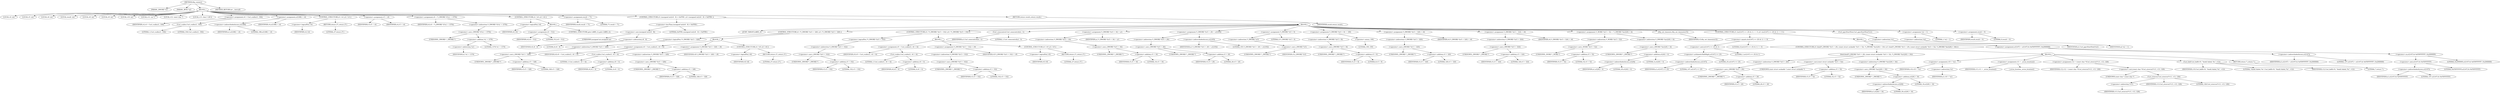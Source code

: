 digraph tftp_connect {  
"1000111" [label = "(METHOD,tftp_connect)" ]
"1000112" [label = "(PARAM,_DWORD *a1)" ]
"1000113" [label = "(PARAM,_BYTE *a2)" ]
"1000114" [label = "(BLOCK,,)" ]
"1000115" [label = "(LOCAL,v4: int)" ]
"1000116" [label = "(LOCAL,v5: int)" ]
"1000117" [label = "(LOCAL,v6: int)" ]
"1000118" [label = "(LOCAL,result: int)" ]
"1000119" [label = "(LOCAL,v8: int)" ]
"1000120" [label = "(LOCAL,v9: int)" ]
"1000121" [label = "(LOCAL,v10: int)" ]
"1000122" [label = "(LOCAL,v11: int *)" ]
"1000123" [label = "(LOCAL,v12: const char *)" ]
"1000124" [label = "(LOCAL,v13: char [ 128 ])" ]
"1000125" [label = "(<operator>.assignment,v4 = Curl_ccalloc(1, 336))" ]
"1000126" [label = "(IDENTIFIER,v4,v4 = Curl_ccalloc(1, 336))" ]
"1000127" [label = "(Curl_ccalloc,Curl_ccalloc(1, 336))" ]
"1000128" [label = "(LITERAL,1,Curl_ccalloc(1, 336))" ]
"1000129" [label = "(LITERAL,336,Curl_ccalloc(1, 336))" ]
"1000130" [label = "(<operator>.assignment,a1[188] = v4)" ]
"1000131" [label = "(<operator>.indirectIndexAccess,a1[188])" ]
"1000132" [label = "(IDENTIFIER,a1,a1[188] = v4)" ]
"1000133" [label = "(LITERAL,188,a1[188] = v4)" ]
"1000134" [label = "(IDENTIFIER,v4,a1[188] = v4)" ]
"1000135" [label = "(CONTROL_STRUCTURE,if ( !v4 ),if ( !v4 ))" ]
"1000136" [label = "(<operator>.logicalNot,!v4)" ]
"1000137" [label = "(IDENTIFIER,v4,!v4)" ]
"1000138" [label = "(RETURN,return 27;,return 27;)" ]
"1000139" [label = "(LITERAL,27,return 27;)" ]
"1000140" [label = "(<operator>.assignment,v5 = v4)" ]
"1000141" [label = "(IDENTIFIER,v5,v5 = v4)" ]
"1000142" [label = "(IDENTIFIER,v4,v5 = v4)" ]
"1000143" [label = "(<operator>.assignment,v6 = *(_DWORD *)(*a1 + 1576))" ]
"1000144" [label = "(IDENTIFIER,v6,v6 = *(_DWORD *)(*a1 + 1576))" ]
"1000145" [label = "(<operator>.indirection,*(_DWORD *)(*a1 + 1576))" ]
"1000146" [label = "(<operator>.cast,(_DWORD *)(*a1 + 1576))" ]
"1000147" [label = "(UNKNOWN,_DWORD *,_DWORD *)" ]
"1000148" [label = "(<operator>.addition,*a1 + 1576)" ]
"1000149" [label = "(<operator>.indirection,*a1)" ]
"1000150" [label = "(IDENTIFIER,a1,*a1 + 1576)" ]
"1000151" [label = "(LITERAL,1576,*a1 + 1576)" ]
"1000152" [label = "(CONTROL_STRUCTURE,if ( !v6 ),if ( !v6 ))" ]
"1000153" [label = "(<operator>.logicalNot,!v6)" ]
"1000154" [label = "(IDENTIFIER,v6,!v6)" ]
"1000155" [label = "(BLOCK,,)" ]
"1000156" [label = "(<operator>.assignment,v6 = 512)" ]
"1000157" [label = "(IDENTIFIER,v6,v6 = 512)" ]
"1000158" [label = "(LITERAL,512,v6 = 512)" ]
"1000159" [label = "(CONTROL_STRUCTURE,goto LABEL_6;,goto LABEL_6;)" ]
"1000160" [label = "(<operator>.assignment,result = 71)" ]
"1000161" [label = "(IDENTIFIER,result,result = 71)" ]
"1000162" [label = "(LITERAL,71,result = 71)" ]
"1000163" [label = "(CONTROL_STRUCTURE,if ( (unsigned int)(v6 - 8) < 0xFFB1 ),if ( (unsigned int)(v6 - 8) < 0xFFB1 ))" ]
"1000164" [label = "(<operator>.lessThan,(unsigned int)(v6 - 8) < 0xFFB1)" ]
"1000165" [label = "(<operator>.cast,(unsigned int)(v6 - 8))" ]
"1000166" [label = "(UNKNOWN,unsigned int,unsigned int)" ]
"1000167" [label = "(<operator>.subtraction,v6 - 8)" ]
"1000168" [label = "(IDENTIFIER,v6,v6 - 8)" ]
"1000169" [label = "(LITERAL,8,v6 - 8)" ]
"1000170" [label = "(LITERAL,0xFFB1,(unsigned int)(v6 - 8) < 0xFFB1)" ]
"1000171" [label = "(BLOCK,,)" ]
"1000172" [label = "(JUMP_TARGET,LABEL_6)" ]
"1000173" [label = "(CONTROL_STRUCTURE,if ( !*(_DWORD *)(v5 + 328) ),if ( !*(_DWORD *)(v5 + 328) ))" ]
"1000174" [label = "(<operator>.logicalNot,!*(_DWORD *)(v5 + 328))" ]
"1000175" [label = "(<operator>.indirection,*(_DWORD *)(v5 + 328))" ]
"1000176" [label = "(<operator>.cast,(_DWORD *)(v5 + 328))" ]
"1000177" [label = "(UNKNOWN,_DWORD *,_DWORD *)" ]
"1000178" [label = "(<operator>.addition,v5 + 328)" ]
"1000179" [label = "(IDENTIFIER,v5,v5 + 328)" ]
"1000180" [label = "(LITERAL,328,v5 + 328)" ]
"1000181" [label = "(BLOCK,,)" ]
"1000182" [label = "(<operator>.assignment,v8 = Curl_ccalloc(1, v6 + 4))" ]
"1000183" [label = "(IDENTIFIER,v8,v8 = Curl_ccalloc(1, v6 + 4))" ]
"1000184" [label = "(Curl_ccalloc,Curl_ccalloc(1, v6 + 4))" ]
"1000185" [label = "(LITERAL,1,Curl_ccalloc(1, v6 + 4))" ]
"1000186" [label = "(<operator>.addition,v6 + 4)" ]
"1000187" [label = "(IDENTIFIER,v6,v6 + 4)" ]
"1000188" [label = "(LITERAL,4,v6 + 4)" ]
"1000189" [label = "(<operator>.assignment,*(_DWORD *)(v5 + 328) = v8)" ]
"1000190" [label = "(<operator>.indirection,*(_DWORD *)(v5 + 328))" ]
"1000191" [label = "(<operator>.cast,(_DWORD *)(v5 + 328))" ]
"1000192" [label = "(UNKNOWN,_DWORD *,_DWORD *)" ]
"1000193" [label = "(<operator>.addition,v5 + 328)" ]
"1000194" [label = "(IDENTIFIER,v5,v5 + 328)" ]
"1000195" [label = "(LITERAL,328,v5 + 328)" ]
"1000196" [label = "(IDENTIFIER,v8,*(_DWORD *)(v5 + 328) = v8)" ]
"1000197" [label = "(CONTROL_STRUCTURE,if ( !v8 ),if ( !v8 ))" ]
"1000198" [label = "(<operator>.logicalNot,!v8)" ]
"1000199" [label = "(IDENTIFIER,v8,!v8)" ]
"1000200" [label = "(RETURN,return 27;,return 27;)" ]
"1000201" [label = "(LITERAL,27,return 27;)" ]
"1000202" [label = "(CONTROL_STRUCTURE,if ( !*(_DWORD *)(v5 + 332) ),if ( !*(_DWORD *)(v5 + 332) ))" ]
"1000203" [label = "(<operator>.logicalNot,!*(_DWORD *)(v5 + 332))" ]
"1000204" [label = "(<operator>.indirection,*(_DWORD *)(v5 + 332))" ]
"1000205" [label = "(<operator>.cast,(_DWORD *)(v5 + 332))" ]
"1000206" [label = "(UNKNOWN,_DWORD *,_DWORD *)" ]
"1000207" [label = "(<operator>.addition,v5 + 332)" ]
"1000208" [label = "(IDENTIFIER,v5,v5 + 332)" ]
"1000209" [label = "(LITERAL,332,v5 + 332)" ]
"1000210" [label = "(BLOCK,,)" ]
"1000211" [label = "(<operator>.assignment,v9 = Curl_ccalloc(1, v6 + 4))" ]
"1000212" [label = "(IDENTIFIER,v9,v9 = Curl_ccalloc(1, v6 + 4))" ]
"1000213" [label = "(Curl_ccalloc,Curl_ccalloc(1, v6 + 4))" ]
"1000214" [label = "(LITERAL,1,Curl_ccalloc(1, v6 + 4))" ]
"1000215" [label = "(<operator>.addition,v6 + 4)" ]
"1000216" [label = "(IDENTIFIER,v6,v6 + 4)" ]
"1000217" [label = "(LITERAL,4,v6 + 4)" ]
"1000218" [label = "(<operator>.assignment,*(_DWORD *)(v5 + 332) = v9)" ]
"1000219" [label = "(<operator>.indirection,*(_DWORD *)(v5 + 332))" ]
"1000220" [label = "(<operator>.cast,(_DWORD *)(v5 + 332))" ]
"1000221" [label = "(UNKNOWN,_DWORD *,_DWORD *)" ]
"1000222" [label = "(<operator>.addition,v5 + 332)" ]
"1000223" [label = "(IDENTIFIER,v5,v5 + 332)" ]
"1000224" [label = "(LITERAL,332,v5 + 332)" ]
"1000225" [label = "(IDENTIFIER,v9,*(_DWORD *)(v5 + 332) = v9)" ]
"1000226" [label = "(CONTROL_STRUCTURE,if ( !v9 ),if ( !v9 ))" ]
"1000227" [label = "(<operator>.logicalNot,!v9)" ]
"1000228" [label = "(IDENTIFIER,v9,!v9)" ]
"1000229" [label = "(RETURN,return 27;,return 27;)" ]
"1000230" [label = "(LITERAL,27,return 27;)" ]
"1000231" [label = "(Curl_conncontrol,Curl_conncontrol(a1, 1))" ]
"1000232" [label = "(IDENTIFIER,a1,Curl_conncontrol(a1, 1))" ]
"1000233" [label = "(LITERAL,1,Curl_conncontrol(a1, 1))" ]
"1000234" [label = "(<operator>.assignment,*(_DWORD *)(v5 + 16) = a1)" ]
"1000235" [label = "(<operator>.indirection,*(_DWORD *)(v5 + 16))" ]
"1000236" [label = "(<operator>.cast,(_DWORD *)(v5 + 16))" ]
"1000237" [label = "(UNKNOWN,_DWORD *,_DWORD *)" ]
"1000238" [label = "(<operator>.addition,v5 + 16)" ]
"1000239" [label = "(IDENTIFIER,v5,v5 + 16)" ]
"1000240" [label = "(LITERAL,16,v5 + 16)" ]
"1000241" [label = "(IDENTIFIER,a1,*(_DWORD *)(v5 + 16) = a1)" ]
"1000242" [label = "(<operator>.assignment,*(_DWORD *)(v5 + 20) = a1[105])" ]
"1000243" [label = "(<operator>.indirection,*(_DWORD *)(v5 + 20))" ]
"1000244" [label = "(<operator>.cast,(_DWORD *)(v5 + 20))" ]
"1000245" [label = "(UNKNOWN,_DWORD *,_DWORD *)" ]
"1000246" [label = "(<operator>.addition,v5 + 20)" ]
"1000247" [label = "(IDENTIFIER,v5,v5 + 20)" ]
"1000248" [label = "(LITERAL,20,v5 + 20)" ]
"1000249" [label = "(<operator>.indirectIndexAccess,a1[105])" ]
"1000250" [label = "(IDENTIFIER,a1,*(_DWORD *)(v5 + 20) = a1[105])" ]
"1000251" [label = "(LITERAL,105,*(_DWORD *)(v5 + 20) = a1[105])" ]
"1000252" [label = "(<operator>.assignment,*(_DWORD *)v5 = 0)" ]
"1000253" [label = "(<operator>.indirection,*(_DWORD *)v5)" ]
"1000254" [label = "(<operator>.cast,(_DWORD *)v5)" ]
"1000255" [label = "(UNKNOWN,_DWORD *,_DWORD *)" ]
"1000256" [label = "(IDENTIFIER,v5,(_DWORD *)v5)" ]
"1000257" [label = "(LITERAL,0,*(_DWORD *)v5 = 0)" ]
"1000258" [label = "(<operator>.assignment,*(_DWORD *)(v5 + 8) = -100)" ]
"1000259" [label = "(<operator>.indirection,*(_DWORD *)(v5 + 8))" ]
"1000260" [label = "(<operator>.cast,(_DWORD *)(v5 + 8))" ]
"1000261" [label = "(UNKNOWN,_DWORD *,_DWORD *)" ]
"1000262" [label = "(<operator>.addition,v5 + 8)" ]
"1000263" [label = "(IDENTIFIER,v5,v5 + 8)" ]
"1000264" [label = "(LITERAL,8,v5 + 8)" ]
"1000265" [label = "(<operator>.minus,-100)" ]
"1000266" [label = "(LITERAL,100,-100)" ]
"1000267" [label = "(<operator>.assignment,*(_DWORD *)(v5 + 320) = v6)" ]
"1000268" [label = "(<operator>.indirection,*(_DWORD *)(v5 + 320))" ]
"1000269" [label = "(<operator>.cast,(_DWORD *)(v5 + 320))" ]
"1000270" [label = "(UNKNOWN,_DWORD *,_DWORD *)" ]
"1000271" [label = "(<operator>.addition,v5 + 320)" ]
"1000272" [label = "(IDENTIFIER,v5,v5 + 320)" ]
"1000273" [label = "(LITERAL,320,v5 + 320)" ]
"1000274" [label = "(IDENTIFIER,v6,*(_DWORD *)(v5 + 320) = v6)" ]
"1000275" [label = "(<operator>.assignment,*(_DWORD *)(v5 + 324) = v6)" ]
"1000276" [label = "(<operator>.indirection,*(_DWORD *)(v5 + 324))" ]
"1000277" [label = "(<operator>.cast,(_DWORD *)(v5 + 324))" ]
"1000278" [label = "(UNKNOWN,_DWORD *,_DWORD *)" ]
"1000279" [label = "(<operator>.addition,v5 + 324)" ]
"1000280" [label = "(IDENTIFIER,v5,v5 + 324)" ]
"1000281" [label = "(LITERAL,324,v5 + 324)" ]
"1000282" [label = "(IDENTIFIER,v6,*(_DWORD *)(v5 + 324) = v6)" ]
"1000283" [label = "(<operator>.assignment,*(_WORD *)(v5 + 52) = *(_DWORD *)(a1[20] + 4))" ]
"1000284" [label = "(<operator>.indirection,*(_WORD *)(v5 + 52))" ]
"1000285" [label = "(<operator>.cast,(_WORD *)(v5 + 52))" ]
"1000286" [label = "(UNKNOWN,_WORD *,_WORD *)" ]
"1000287" [label = "(<operator>.addition,v5 + 52)" ]
"1000288" [label = "(IDENTIFIER,v5,v5 + 52)" ]
"1000289" [label = "(LITERAL,52,v5 + 52)" ]
"1000290" [label = "(<operator>.indirection,*(_DWORD *)(a1[20] + 4))" ]
"1000291" [label = "(<operator>.cast,(_DWORD *)(a1[20] + 4))" ]
"1000292" [label = "(UNKNOWN,_DWORD *,_DWORD *)" ]
"1000293" [label = "(<operator>.addition,a1[20] + 4)" ]
"1000294" [label = "(<operator>.indirectIndexAccess,a1[20])" ]
"1000295" [label = "(IDENTIFIER,a1,a1[20] + 4)" ]
"1000296" [label = "(LITERAL,20,a1[20] + 4)" ]
"1000297" [label = "(LITERAL,4,a1[20] + 4)" ]
"1000298" [label = "(tftp_set_timeouts,tftp_set_timeouts(v5))" ]
"1000299" [label = "(IDENTIFIER,v5,tftp_set_timeouts(v5))" ]
"1000300" [label = "(CONTROL_STRUCTURE,if ( ((a1[147] >> 25) & 1) == 0 ),if ( ((a1[147] >> 25) & 1) == 0 ))" ]
"1000301" [label = "(<operator>.equals,((a1[147] >> 25) & 1) == 0)" ]
"1000302" [label = "(<operator>.and,(a1[147] >> 25) & 1)" ]
"1000303" [label = "(<operator>.arithmeticShiftRight,a1[147] >> 25)" ]
"1000304" [label = "(<operator>.indirectIndexAccess,a1[147])" ]
"1000305" [label = "(IDENTIFIER,a1,a1[147] >> 25)" ]
"1000306" [label = "(LITERAL,147,a1[147] >> 25)" ]
"1000307" [label = "(LITERAL,25,a1[147] >> 25)" ]
"1000308" [label = "(LITERAL,1,(a1[147] >> 25) & 1)" ]
"1000309" [label = "(LITERAL,0,((a1[147] >> 25) & 1) == 0)" ]
"1000310" [label = "(BLOCK,,)" ]
"1000311" [label = "(CONTROL_STRUCTURE,if ( bind(*(_DWORD *)(v5 + 20), (const struct sockaddr *)(v5 + 52), *(_DWORD *)(a1[20] + 16)) ),if ( bind(*(_DWORD *)(v5 + 20), (const struct sockaddr *)(v5 + 52), *(_DWORD *)(a1[20] + 16)) ))" ]
"1000312" [label = "(bind,bind(*(_DWORD *)(v5 + 20), (const struct sockaddr *)(v5 + 52), *(_DWORD *)(a1[20] + 16)))" ]
"1000313" [label = "(<operator>.indirection,*(_DWORD *)(v5 + 20))" ]
"1000314" [label = "(<operator>.cast,(_DWORD *)(v5 + 20))" ]
"1000315" [label = "(UNKNOWN,_DWORD *,_DWORD *)" ]
"1000316" [label = "(<operator>.addition,v5 + 20)" ]
"1000317" [label = "(IDENTIFIER,v5,v5 + 20)" ]
"1000318" [label = "(LITERAL,20,v5 + 20)" ]
"1000319" [label = "(<operator>.cast,(const struct sockaddr *)(v5 + 52))" ]
"1000320" [label = "(UNKNOWN,const struct sockaddr *,const struct sockaddr *)" ]
"1000321" [label = "(<operator>.addition,v5 + 52)" ]
"1000322" [label = "(IDENTIFIER,v5,v5 + 52)" ]
"1000323" [label = "(LITERAL,52,v5 + 52)" ]
"1000324" [label = "(<operator>.indirection,*(_DWORD *)(a1[20] + 16))" ]
"1000325" [label = "(<operator>.cast,(_DWORD *)(a1[20] + 16))" ]
"1000326" [label = "(UNKNOWN,_DWORD *,_DWORD *)" ]
"1000327" [label = "(<operator>.addition,a1[20] + 16)" ]
"1000328" [label = "(<operator>.indirectIndexAccess,a1[20])" ]
"1000329" [label = "(IDENTIFIER,a1,a1[20] + 16)" ]
"1000330" [label = "(LITERAL,20,a1[20] + 16)" ]
"1000331" [label = "(LITERAL,16,a1[20] + 16)" ]
"1000332" [label = "(BLOCK,,)" ]
"1000333" [label = "(<operator>.assignment,v10 = *a1)" ]
"1000334" [label = "(IDENTIFIER,v10,v10 = *a1)" ]
"1000335" [label = "(<operator>.indirection,*a1)" ]
"1000336" [label = "(IDENTIFIER,a1,v10 = *a1)" ]
"1000337" [label = "(<operator>.assignment,v11 = _errno_location())" ]
"1000338" [label = "(IDENTIFIER,v11,v11 = _errno_location())" ]
"1000339" [label = "(_errno_location,_errno_location())" ]
"1000340" [label = "(<operator>.assignment,v12 = (const char *)Curl_strerror(*v11, v13, 128))" ]
"1000341" [label = "(IDENTIFIER,v12,v12 = (const char *)Curl_strerror(*v11, v13, 128))" ]
"1000342" [label = "(<operator>.cast,(const char *)Curl_strerror(*v11, v13, 128))" ]
"1000343" [label = "(UNKNOWN,const char *,const char *)" ]
"1000344" [label = "(Curl_strerror,Curl_strerror(*v11, v13, 128))" ]
"1000345" [label = "(<operator>.indirection,*v11)" ]
"1000346" [label = "(IDENTIFIER,v11,Curl_strerror(*v11, v13, 128))" ]
"1000347" [label = "(IDENTIFIER,v13,Curl_strerror(*v11, v13, 128))" ]
"1000348" [label = "(LITERAL,128,Curl_strerror(*v11, v13, 128))" ]
"1000349" [label = "(Curl_failf,Curl_failf(v10, \"bind() failed; %s\", v12))" ]
"1000350" [label = "(IDENTIFIER,v10,Curl_failf(v10, \"bind() failed; %s\", v12))" ]
"1000351" [label = "(LITERAL,\"bind() failed; %s\",Curl_failf(v10, \"bind() failed; %s\", v12))" ]
"1000352" [label = "(IDENTIFIER,v12,Curl_failf(v10, \"bind() failed; %s\", v12))" ]
"1000353" [label = "(RETURN,return 7;,return 7;)" ]
"1000354" [label = "(LITERAL,7,return 7;)" ]
"1000355" [label = "(<operator>.assignment,a1[147] = a1[147] & 0xFDFFFFFF | 0x2000000)" ]
"1000356" [label = "(<operator>.indirectIndexAccess,a1[147])" ]
"1000357" [label = "(IDENTIFIER,a1,a1[147] = a1[147] & 0xFDFFFFFF | 0x2000000)" ]
"1000358" [label = "(LITERAL,147,a1[147] = a1[147] & 0xFDFFFFFF | 0x2000000)" ]
"1000359" [label = "(<operator>.or,a1[147] & 0xFDFFFFFF | 0x2000000)" ]
"1000360" [label = "(<operator>.and,a1[147] & 0xFDFFFFFF)" ]
"1000361" [label = "(<operator>.indirectIndexAccess,a1[147])" ]
"1000362" [label = "(IDENTIFIER,a1,a1[147] & 0xFDFFFFFF)" ]
"1000363" [label = "(LITERAL,147,a1[147] & 0xFDFFFFFF)" ]
"1000364" [label = "(LITERAL,0xFDFFFFFF,a1[147] & 0xFDFFFFFF)" ]
"1000365" [label = "(LITERAL,0x2000000,a1[147] & 0xFDFFFFFF | 0x2000000)" ]
"1000366" [label = "(Curl_pgrsStartNow,Curl_pgrsStartNow(*a1))" ]
"1000367" [label = "(<operator>.indirection,*a1)" ]
"1000368" [label = "(IDENTIFIER,a1,Curl_pgrsStartNow(*a1))" ]
"1000369" [label = "(<operator>.assignment,*a2 = 1)" ]
"1000370" [label = "(<operator>.indirection,*a2)" ]
"1000371" [label = "(IDENTIFIER,a2,*a2 = 1)" ]
"1000372" [label = "(LITERAL,1,*a2 = 1)" ]
"1000373" [label = "(<operator>.assignment,result = 0)" ]
"1000374" [label = "(IDENTIFIER,result,result = 0)" ]
"1000375" [label = "(LITERAL,0,result = 0)" ]
"1000376" [label = "(RETURN,return result;,return result;)" ]
"1000377" [label = "(IDENTIFIER,result,return result;)" ]
"1000378" [label = "(METHOD_RETURN,int __fastcall)" ]
  "1000111" -> "1000112" 
  "1000111" -> "1000113" 
  "1000111" -> "1000114" 
  "1000111" -> "1000378" 
  "1000114" -> "1000115" 
  "1000114" -> "1000116" 
  "1000114" -> "1000117" 
  "1000114" -> "1000118" 
  "1000114" -> "1000119" 
  "1000114" -> "1000120" 
  "1000114" -> "1000121" 
  "1000114" -> "1000122" 
  "1000114" -> "1000123" 
  "1000114" -> "1000124" 
  "1000114" -> "1000125" 
  "1000114" -> "1000130" 
  "1000114" -> "1000135" 
  "1000114" -> "1000140" 
  "1000114" -> "1000143" 
  "1000114" -> "1000152" 
  "1000114" -> "1000160" 
  "1000114" -> "1000163" 
  "1000114" -> "1000376" 
  "1000125" -> "1000126" 
  "1000125" -> "1000127" 
  "1000127" -> "1000128" 
  "1000127" -> "1000129" 
  "1000130" -> "1000131" 
  "1000130" -> "1000134" 
  "1000131" -> "1000132" 
  "1000131" -> "1000133" 
  "1000135" -> "1000136" 
  "1000135" -> "1000138" 
  "1000136" -> "1000137" 
  "1000138" -> "1000139" 
  "1000140" -> "1000141" 
  "1000140" -> "1000142" 
  "1000143" -> "1000144" 
  "1000143" -> "1000145" 
  "1000145" -> "1000146" 
  "1000146" -> "1000147" 
  "1000146" -> "1000148" 
  "1000148" -> "1000149" 
  "1000148" -> "1000151" 
  "1000149" -> "1000150" 
  "1000152" -> "1000153" 
  "1000152" -> "1000155" 
  "1000153" -> "1000154" 
  "1000155" -> "1000156" 
  "1000155" -> "1000159" 
  "1000156" -> "1000157" 
  "1000156" -> "1000158" 
  "1000160" -> "1000161" 
  "1000160" -> "1000162" 
  "1000163" -> "1000164" 
  "1000163" -> "1000171" 
  "1000164" -> "1000165" 
  "1000164" -> "1000170" 
  "1000165" -> "1000166" 
  "1000165" -> "1000167" 
  "1000167" -> "1000168" 
  "1000167" -> "1000169" 
  "1000171" -> "1000172" 
  "1000171" -> "1000173" 
  "1000171" -> "1000202" 
  "1000171" -> "1000231" 
  "1000171" -> "1000234" 
  "1000171" -> "1000242" 
  "1000171" -> "1000252" 
  "1000171" -> "1000258" 
  "1000171" -> "1000267" 
  "1000171" -> "1000275" 
  "1000171" -> "1000283" 
  "1000171" -> "1000298" 
  "1000171" -> "1000300" 
  "1000171" -> "1000366" 
  "1000171" -> "1000369" 
  "1000171" -> "1000373" 
  "1000173" -> "1000174" 
  "1000173" -> "1000181" 
  "1000174" -> "1000175" 
  "1000175" -> "1000176" 
  "1000176" -> "1000177" 
  "1000176" -> "1000178" 
  "1000178" -> "1000179" 
  "1000178" -> "1000180" 
  "1000181" -> "1000182" 
  "1000181" -> "1000189" 
  "1000181" -> "1000197" 
  "1000182" -> "1000183" 
  "1000182" -> "1000184" 
  "1000184" -> "1000185" 
  "1000184" -> "1000186" 
  "1000186" -> "1000187" 
  "1000186" -> "1000188" 
  "1000189" -> "1000190" 
  "1000189" -> "1000196" 
  "1000190" -> "1000191" 
  "1000191" -> "1000192" 
  "1000191" -> "1000193" 
  "1000193" -> "1000194" 
  "1000193" -> "1000195" 
  "1000197" -> "1000198" 
  "1000197" -> "1000200" 
  "1000198" -> "1000199" 
  "1000200" -> "1000201" 
  "1000202" -> "1000203" 
  "1000202" -> "1000210" 
  "1000203" -> "1000204" 
  "1000204" -> "1000205" 
  "1000205" -> "1000206" 
  "1000205" -> "1000207" 
  "1000207" -> "1000208" 
  "1000207" -> "1000209" 
  "1000210" -> "1000211" 
  "1000210" -> "1000218" 
  "1000210" -> "1000226" 
  "1000211" -> "1000212" 
  "1000211" -> "1000213" 
  "1000213" -> "1000214" 
  "1000213" -> "1000215" 
  "1000215" -> "1000216" 
  "1000215" -> "1000217" 
  "1000218" -> "1000219" 
  "1000218" -> "1000225" 
  "1000219" -> "1000220" 
  "1000220" -> "1000221" 
  "1000220" -> "1000222" 
  "1000222" -> "1000223" 
  "1000222" -> "1000224" 
  "1000226" -> "1000227" 
  "1000226" -> "1000229" 
  "1000227" -> "1000228" 
  "1000229" -> "1000230" 
  "1000231" -> "1000232" 
  "1000231" -> "1000233" 
  "1000234" -> "1000235" 
  "1000234" -> "1000241" 
  "1000235" -> "1000236" 
  "1000236" -> "1000237" 
  "1000236" -> "1000238" 
  "1000238" -> "1000239" 
  "1000238" -> "1000240" 
  "1000242" -> "1000243" 
  "1000242" -> "1000249" 
  "1000243" -> "1000244" 
  "1000244" -> "1000245" 
  "1000244" -> "1000246" 
  "1000246" -> "1000247" 
  "1000246" -> "1000248" 
  "1000249" -> "1000250" 
  "1000249" -> "1000251" 
  "1000252" -> "1000253" 
  "1000252" -> "1000257" 
  "1000253" -> "1000254" 
  "1000254" -> "1000255" 
  "1000254" -> "1000256" 
  "1000258" -> "1000259" 
  "1000258" -> "1000265" 
  "1000259" -> "1000260" 
  "1000260" -> "1000261" 
  "1000260" -> "1000262" 
  "1000262" -> "1000263" 
  "1000262" -> "1000264" 
  "1000265" -> "1000266" 
  "1000267" -> "1000268" 
  "1000267" -> "1000274" 
  "1000268" -> "1000269" 
  "1000269" -> "1000270" 
  "1000269" -> "1000271" 
  "1000271" -> "1000272" 
  "1000271" -> "1000273" 
  "1000275" -> "1000276" 
  "1000275" -> "1000282" 
  "1000276" -> "1000277" 
  "1000277" -> "1000278" 
  "1000277" -> "1000279" 
  "1000279" -> "1000280" 
  "1000279" -> "1000281" 
  "1000283" -> "1000284" 
  "1000283" -> "1000290" 
  "1000284" -> "1000285" 
  "1000285" -> "1000286" 
  "1000285" -> "1000287" 
  "1000287" -> "1000288" 
  "1000287" -> "1000289" 
  "1000290" -> "1000291" 
  "1000291" -> "1000292" 
  "1000291" -> "1000293" 
  "1000293" -> "1000294" 
  "1000293" -> "1000297" 
  "1000294" -> "1000295" 
  "1000294" -> "1000296" 
  "1000298" -> "1000299" 
  "1000300" -> "1000301" 
  "1000300" -> "1000310" 
  "1000301" -> "1000302" 
  "1000301" -> "1000309" 
  "1000302" -> "1000303" 
  "1000302" -> "1000308" 
  "1000303" -> "1000304" 
  "1000303" -> "1000307" 
  "1000304" -> "1000305" 
  "1000304" -> "1000306" 
  "1000310" -> "1000311" 
  "1000310" -> "1000355" 
  "1000311" -> "1000312" 
  "1000311" -> "1000332" 
  "1000312" -> "1000313" 
  "1000312" -> "1000319" 
  "1000312" -> "1000324" 
  "1000313" -> "1000314" 
  "1000314" -> "1000315" 
  "1000314" -> "1000316" 
  "1000316" -> "1000317" 
  "1000316" -> "1000318" 
  "1000319" -> "1000320" 
  "1000319" -> "1000321" 
  "1000321" -> "1000322" 
  "1000321" -> "1000323" 
  "1000324" -> "1000325" 
  "1000325" -> "1000326" 
  "1000325" -> "1000327" 
  "1000327" -> "1000328" 
  "1000327" -> "1000331" 
  "1000328" -> "1000329" 
  "1000328" -> "1000330" 
  "1000332" -> "1000333" 
  "1000332" -> "1000337" 
  "1000332" -> "1000340" 
  "1000332" -> "1000349" 
  "1000332" -> "1000353" 
  "1000333" -> "1000334" 
  "1000333" -> "1000335" 
  "1000335" -> "1000336" 
  "1000337" -> "1000338" 
  "1000337" -> "1000339" 
  "1000340" -> "1000341" 
  "1000340" -> "1000342" 
  "1000342" -> "1000343" 
  "1000342" -> "1000344" 
  "1000344" -> "1000345" 
  "1000344" -> "1000347" 
  "1000344" -> "1000348" 
  "1000345" -> "1000346" 
  "1000349" -> "1000350" 
  "1000349" -> "1000351" 
  "1000349" -> "1000352" 
  "1000353" -> "1000354" 
  "1000355" -> "1000356" 
  "1000355" -> "1000359" 
  "1000356" -> "1000357" 
  "1000356" -> "1000358" 
  "1000359" -> "1000360" 
  "1000359" -> "1000365" 
  "1000360" -> "1000361" 
  "1000360" -> "1000364" 
  "1000361" -> "1000362" 
  "1000361" -> "1000363" 
  "1000366" -> "1000367" 
  "1000367" -> "1000368" 
  "1000369" -> "1000370" 
  "1000369" -> "1000372" 
  "1000370" -> "1000371" 
  "1000373" -> "1000374" 
  "1000373" -> "1000375" 
  "1000376" -> "1000377" 
}
